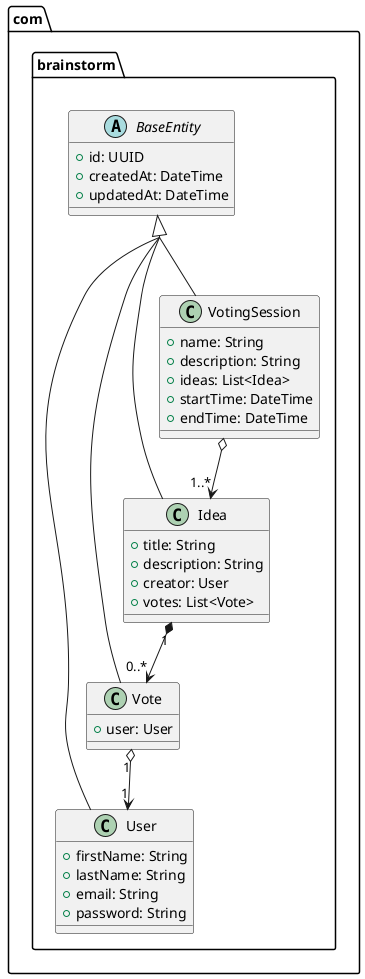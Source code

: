 @startuml BrainstormUMLModel

skinparam groupInheritance 2
package com.brainstorm {
  
  abstract class BaseEntity {
    +id: UUID
    +createdAt: DateTime
    +updatedAt: DateTime
  }
  
  class User {
    +firstName: String
    +lastName: String
    +email: String
    +password: String
  }
  
  class Vote {
    +user: User
  }
  
  class Idea {
    +title: String
    +description: String
    +creator: User
    +votes: List<Vote>
  }
  
  class VotingSession {
    +name: String
    + description: String
    +ideas: List<Idea>
    +startTime: DateTime
    +endTime: DateTime
  }
  
  VotingSession o--> "1..*" Idea
  Idea "1"*--> "0..*" Vote
  Vote "1" o--> "1" User
  
  BaseEntity <|-- User
  BaseEntity <|-- Vote
  BaseEntity <|-- Idea
  BaseEntity <|-- VotingSession
}

@enduml
